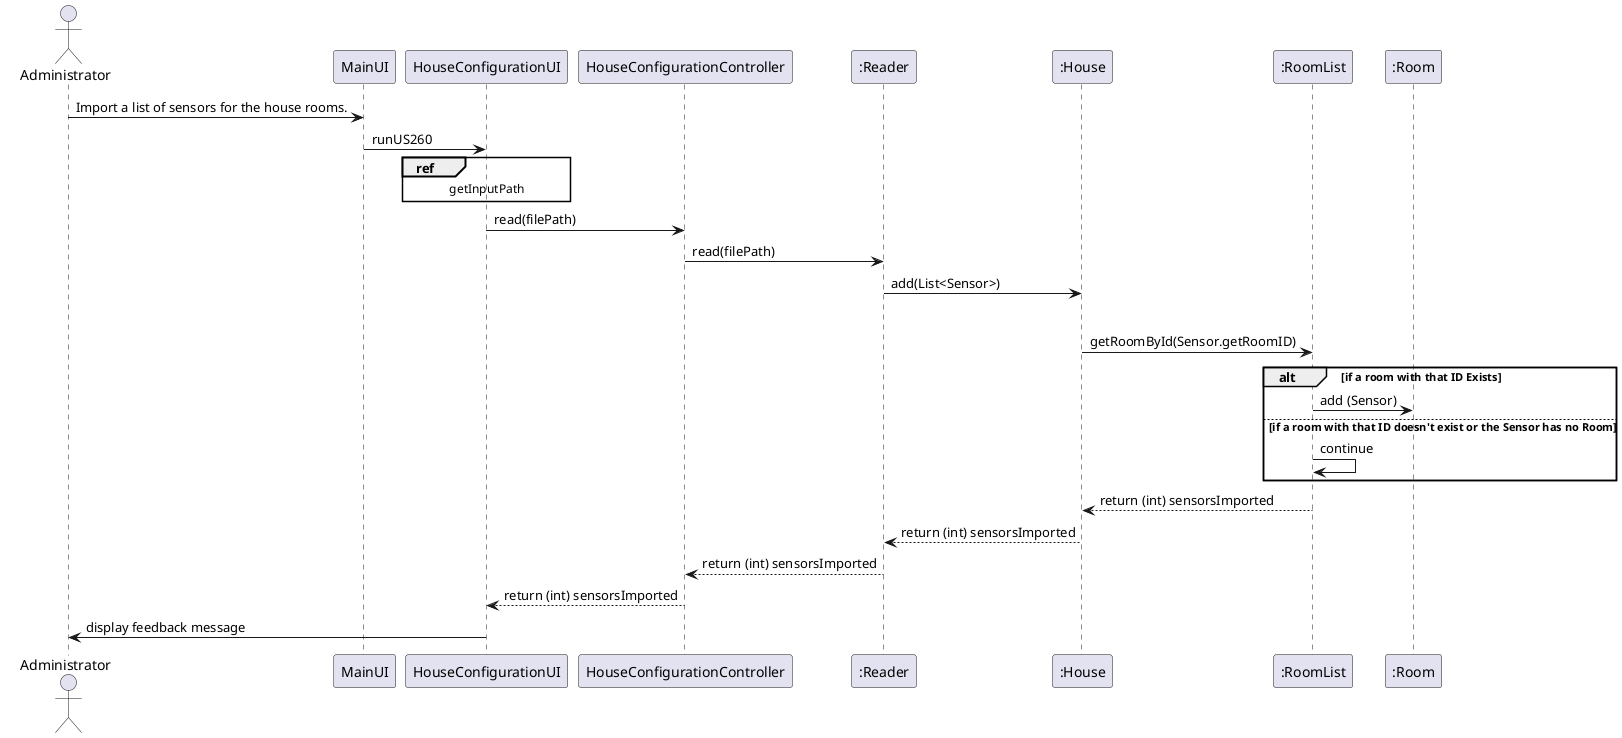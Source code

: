 @startuml
actor Administrator
Administrator->MainUI: Import a list of sensors for the house rooms.
MainUI->HouseConfigurationUI: runUS260
ref over HouseConfigurationUI
getInputPath
end
HouseConfigurationUI-> HouseConfigurationController: read(filePath)
HouseConfigurationController -> ":Reader": read(filePath)
":Reader" -> ":House": add(List<Sensor>)
loop
":House" -> ":RoomList": getRoomById(Sensor.getRoomID)
alt if a room with that ID Exists
":RoomList" -> ":Room": add (Sensor)
else if a room with that ID doesn't exist or the Sensor has no Room
":RoomList" -> ":RoomList": continue
end
":RoomList" --> ":House": return (int) sensorsImported
":House" --> ":Reader": return (int) sensorsImported
":Reader" --> HouseConfigurationController: return (int) sensorsImported
HouseConfigurationController --> HouseConfigurationUI: return (int) sensorsImported
HouseConfigurationUI -> Administrator: display feedback message
@enduml